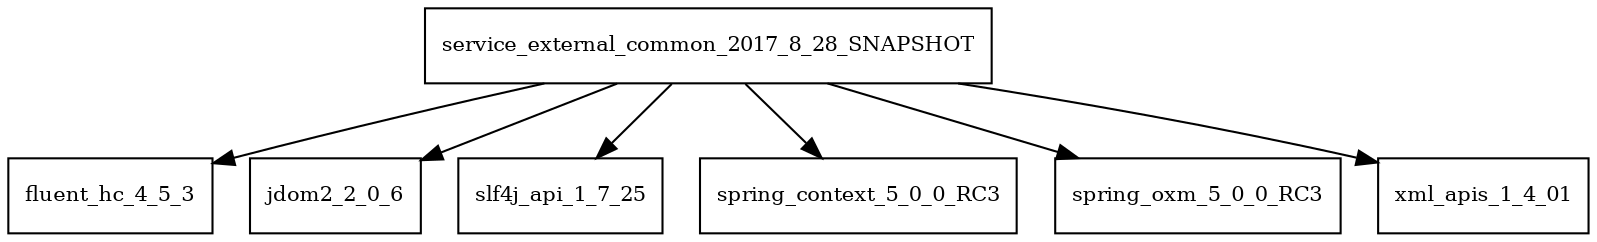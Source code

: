 digraph service_external_common_2017_8_28_SNAPSHOT_dependencies {
  node [shape = box, fontsize=10.0];
  service_external_common_2017_8_28_SNAPSHOT -> fluent_hc_4_5_3;
  service_external_common_2017_8_28_SNAPSHOT -> jdom2_2_0_6;
  service_external_common_2017_8_28_SNAPSHOT -> slf4j_api_1_7_25;
  service_external_common_2017_8_28_SNAPSHOT -> spring_context_5_0_0_RC3;
  service_external_common_2017_8_28_SNAPSHOT -> spring_oxm_5_0_0_RC3;
  service_external_common_2017_8_28_SNAPSHOT -> xml_apis_1_4_01;
}
